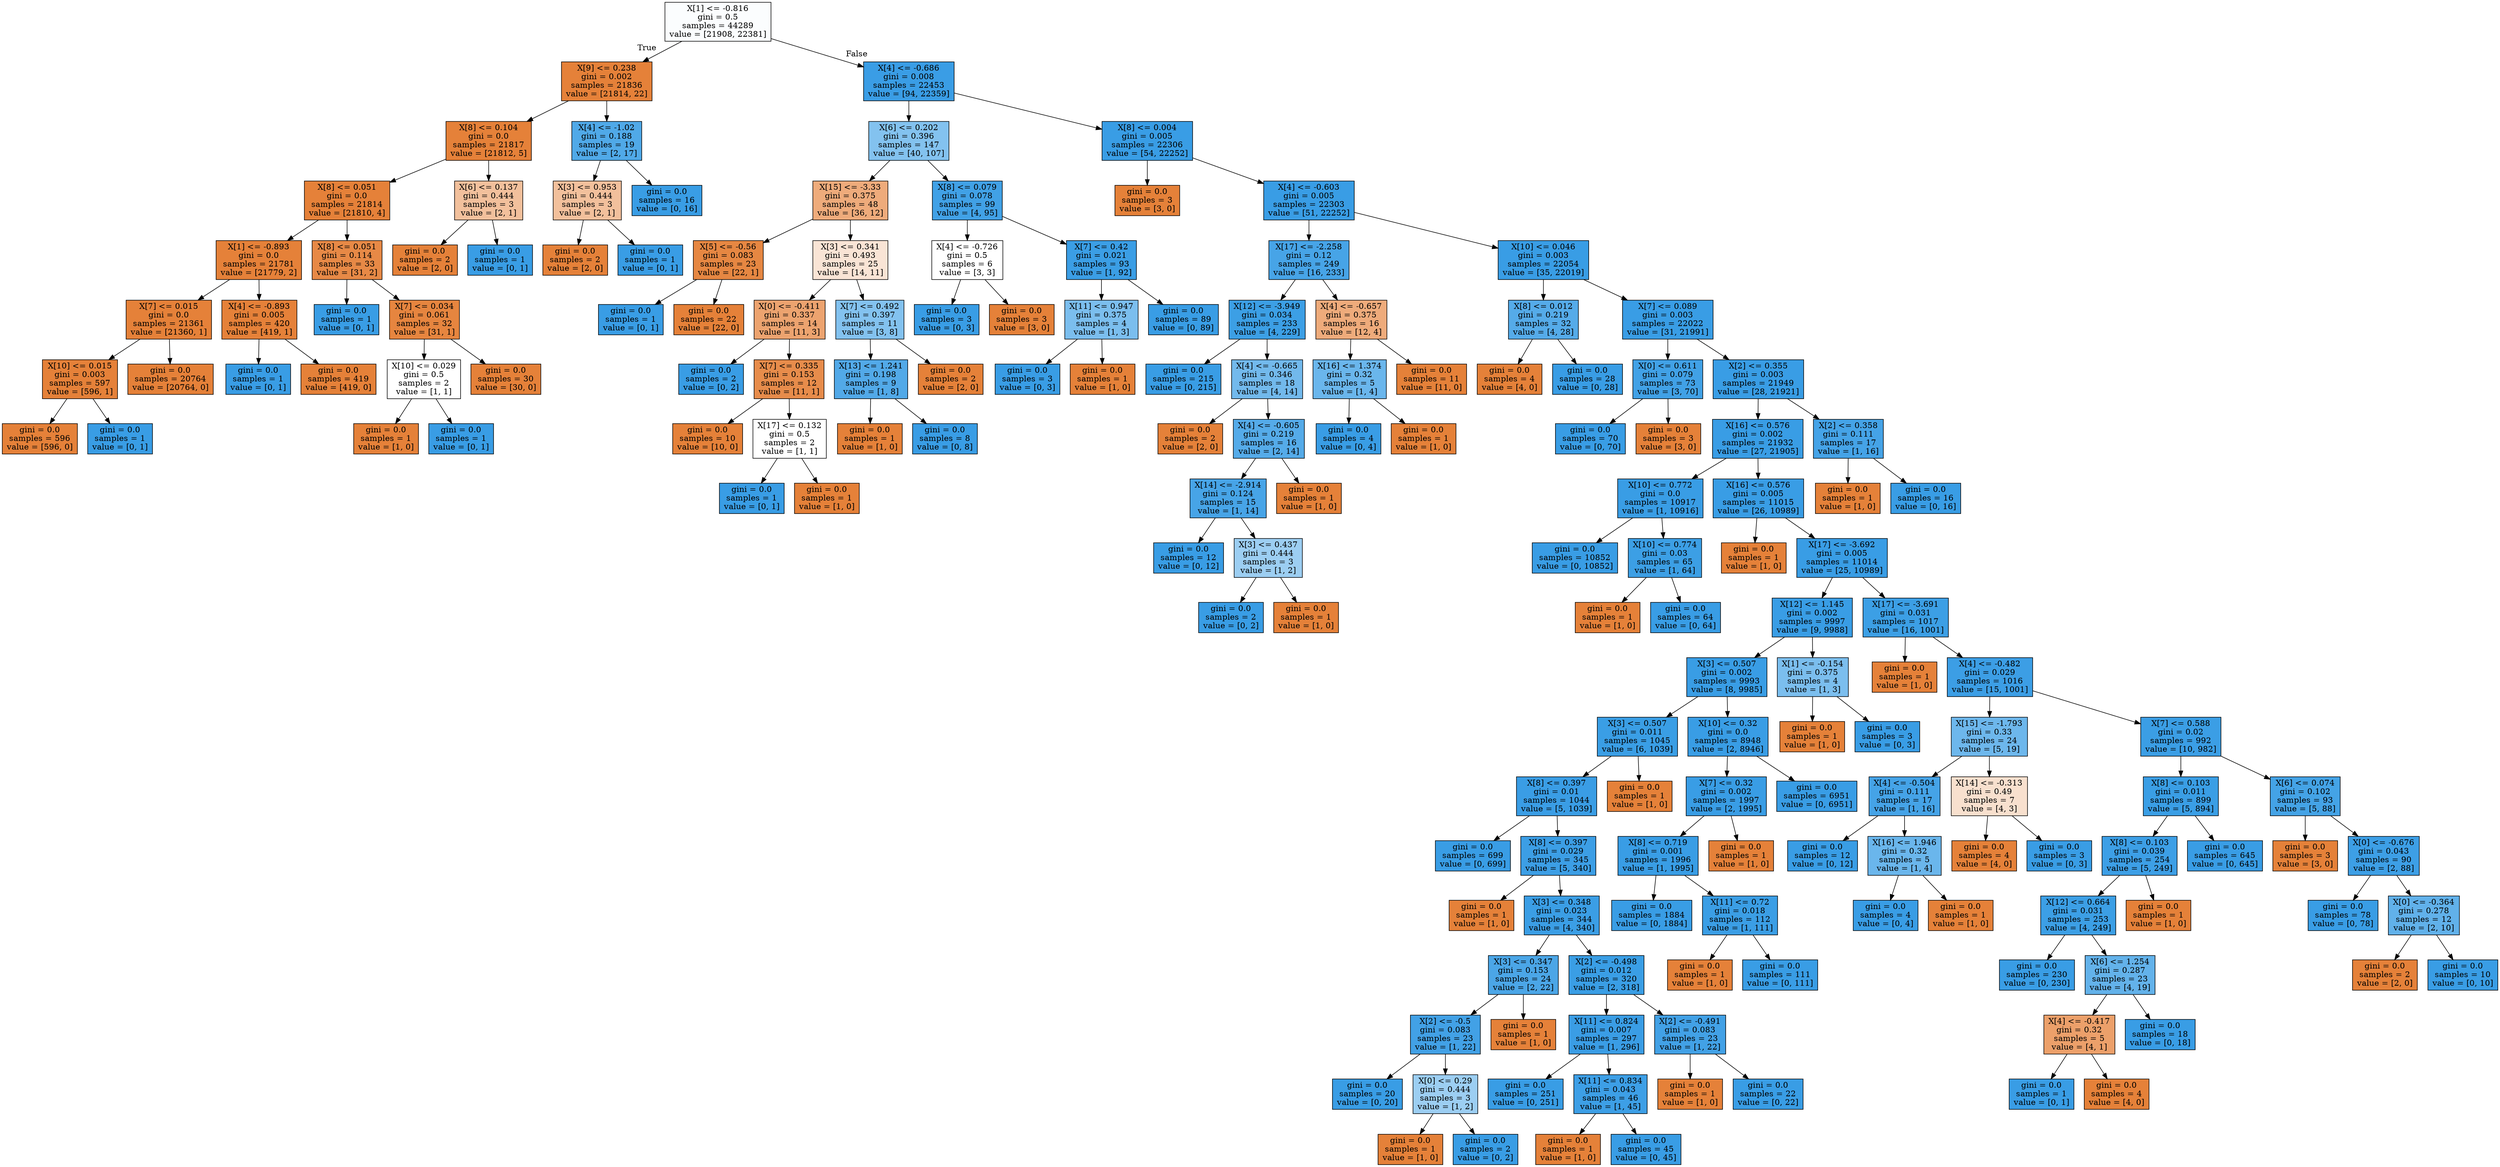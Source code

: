 digraph Tree {
node [shape=box, style="filled", color="black"] ;
0 [label="X[1] <= -0.816\ngini = 0.5\nsamples = 44289\nvalue = [21908, 22381]", fillcolor="#fbfdfe"] ;
1 [label="X[9] <= 0.238\ngini = 0.002\nsamples = 21836\nvalue = [21814, 22]", fillcolor="#e58139"] ;
0 -> 1 [labeldistance=2.5, labelangle=45, headlabel="True"] ;
2 [label="X[8] <= 0.104\ngini = 0.0\nsamples = 21817\nvalue = [21812, 5]", fillcolor="#e58139"] ;
1 -> 2 ;
3 [label="X[8] <= 0.051\ngini = 0.0\nsamples = 21814\nvalue = [21810, 4]", fillcolor="#e58139"] ;
2 -> 3 ;
4 [label="X[1] <= -0.893\ngini = 0.0\nsamples = 21781\nvalue = [21779, 2]", fillcolor="#e58139"] ;
3 -> 4 ;
5 [label="X[7] <= 0.015\ngini = 0.0\nsamples = 21361\nvalue = [21360, 1]", fillcolor="#e58139"] ;
4 -> 5 ;
6 [label="X[10] <= 0.015\ngini = 0.003\nsamples = 597\nvalue = [596, 1]", fillcolor="#e58139"] ;
5 -> 6 ;
7 [label="gini = 0.0\nsamples = 596\nvalue = [596, 0]", fillcolor="#e58139"] ;
6 -> 7 ;
8 [label="gini = 0.0\nsamples = 1\nvalue = [0, 1]", fillcolor="#399de5"] ;
6 -> 8 ;
9 [label="gini = 0.0\nsamples = 20764\nvalue = [20764, 0]", fillcolor="#e58139"] ;
5 -> 9 ;
10 [label="X[4] <= -0.893\ngini = 0.005\nsamples = 420\nvalue = [419, 1]", fillcolor="#e58139"] ;
4 -> 10 ;
11 [label="gini = 0.0\nsamples = 1\nvalue = [0, 1]", fillcolor="#399de5"] ;
10 -> 11 ;
12 [label="gini = 0.0\nsamples = 419\nvalue = [419, 0]", fillcolor="#e58139"] ;
10 -> 12 ;
13 [label="X[8] <= 0.051\ngini = 0.114\nsamples = 33\nvalue = [31, 2]", fillcolor="#e78946"] ;
3 -> 13 ;
14 [label="gini = 0.0\nsamples = 1\nvalue = [0, 1]", fillcolor="#399de5"] ;
13 -> 14 ;
15 [label="X[7] <= 0.034\ngini = 0.061\nsamples = 32\nvalue = [31, 1]", fillcolor="#e6853f"] ;
13 -> 15 ;
16 [label="X[10] <= 0.029\ngini = 0.5\nsamples = 2\nvalue = [1, 1]", fillcolor="#ffffff"] ;
15 -> 16 ;
17 [label="gini = 0.0\nsamples = 1\nvalue = [1, 0]", fillcolor="#e58139"] ;
16 -> 17 ;
18 [label="gini = 0.0\nsamples = 1\nvalue = [0, 1]", fillcolor="#399de5"] ;
16 -> 18 ;
19 [label="gini = 0.0\nsamples = 30\nvalue = [30, 0]", fillcolor="#e58139"] ;
15 -> 19 ;
20 [label="X[6] <= 0.137\ngini = 0.444\nsamples = 3\nvalue = [2, 1]", fillcolor="#f2c09c"] ;
2 -> 20 ;
21 [label="gini = 0.0\nsamples = 2\nvalue = [2, 0]", fillcolor="#e58139"] ;
20 -> 21 ;
22 [label="gini = 0.0\nsamples = 1\nvalue = [0, 1]", fillcolor="#399de5"] ;
20 -> 22 ;
23 [label="X[4] <= -1.02\ngini = 0.188\nsamples = 19\nvalue = [2, 17]", fillcolor="#50a9e8"] ;
1 -> 23 ;
24 [label="X[3] <= 0.953\ngini = 0.444\nsamples = 3\nvalue = [2, 1]", fillcolor="#f2c09c"] ;
23 -> 24 ;
25 [label="gini = 0.0\nsamples = 2\nvalue = [2, 0]", fillcolor="#e58139"] ;
24 -> 25 ;
26 [label="gini = 0.0\nsamples = 1\nvalue = [0, 1]", fillcolor="#399de5"] ;
24 -> 26 ;
27 [label="gini = 0.0\nsamples = 16\nvalue = [0, 16]", fillcolor="#399de5"] ;
23 -> 27 ;
28 [label="X[4] <= -0.686\ngini = 0.008\nsamples = 22453\nvalue = [94, 22359]", fillcolor="#3a9de5"] ;
0 -> 28 [labeldistance=2.5, labelangle=-45, headlabel="False"] ;
29 [label="X[6] <= 0.202\ngini = 0.396\nsamples = 147\nvalue = [40, 107]", fillcolor="#83c2ef"] ;
28 -> 29 ;
30 [label="X[15] <= -3.33\ngini = 0.375\nsamples = 48\nvalue = [36, 12]", fillcolor="#eeab7b"] ;
29 -> 30 ;
31 [label="X[5] <= -0.56\ngini = 0.083\nsamples = 23\nvalue = [22, 1]", fillcolor="#e68742"] ;
30 -> 31 ;
32 [label="gini = 0.0\nsamples = 1\nvalue = [0, 1]", fillcolor="#399de5"] ;
31 -> 32 ;
33 [label="gini = 0.0\nsamples = 22\nvalue = [22, 0]", fillcolor="#e58139"] ;
31 -> 33 ;
34 [label="X[3] <= 0.341\ngini = 0.493\nsamples = 25\nvalue = [14, 11]", fillcolor="#f9e4d5"] ;
30 -> 34 ;
35 [label="X[0] <= -0.411\ngini = 0.337\nsamples = 14\nvalue = [11, 3]", fillcolor="#eca36f"] ;
34 -> 35 ;
36 [label="gini = 0.0\nsamples = 2\nvalue = [0, 2]", fillcolor="#399de5"] ;
35 -> 36 ;
37 [label="X[7] <= 0.335\ngini = 0.153\nsamples = 12\nvalue = [11, 1]", fillcolor="#e78c4b"] ;
35 -> 37 ;
38 [label="gini = 0.0\nsamples = 10\nvalue = [10, 0]", fillcolor="#e58139"] ;
37 -> 38 ;
39 [label="X[17] <= 0.132\ngini = 0.5\nsamples = 2\nvalue = [1, 1]", fillcolor="#ffffff"] ;
37 -> 39 ;
40 [label="gini = 0.0\nsamples = 1\nvalue = [0, 1]", fillcolor="#399de5"] ;
39 -> 40 ;
41 [label="gini = 0.0\nsamples = 1\nvalue = [1, 0]", fillcolor="#e58139"] ;
39 -> 41 ;
42 [label="X[7] <= 0.492\ngini = 0.397\nsamples = 11\nvalue = [3, 8]", fillcolor="#83c2ef"] ;
34 -> 42 ;
43 [label="X[13] <= 1.241\ngini = 0.198\nsamples = 9\nvalue = [1, 8]", fillcolor="#52a9e8"] ;
42 -> 43 ;
44 [label="gini = 0.0\nsamples = 1\nvalue = [1, 0]", fillcolor="#e58139"] ;
43 -> 44 ;
45 [label="gini = 0.0\nsamples = 8\nvalue = [0, 8]", fillcolor="#399de5"] ;
43 -> 45 ;
46 [label="gini = 0.0\nsamples = 2\nvalue = [2, 0]", fillcolor="#e58139"] ;
42 -> 46 ;
47 [label="X[8] <= 0.079\ngini = 0.078\nsamples = 99\nvalue = [4, 95]", fillcolor="#41a1e6"] ;
29 -> 47 ;
48 [label="X[4] <= -0.726\ngini = 0.5\nsamples = 6\nvalue = [3, 3]", fillcolor="#ffffff"] ;
47 -> 48 ;
49 [label="gini = 0.0\nsamples = 3\nvalue = [0, 3]", fillcolor="#399de5"] ;
48 -> 49 ;
50 [label="gini = 0.0\nsamples = 3\nvalue = [3, 0]", fillcolor="#e58139"] ;
48 -> 50 ;
51 [label="X[7] <= 0.42\ngini = 0.021\nsamples = 93\nvalue = [1, 92]", fillcolor="#3b9ee5"] ;
47 -> 51 ;
52 [label="X[11] <= 0.947\ngini = 0.375\nsamples = 4\nvalue = [1, 3]", fillcolor="#7bbeee"] ;
51 -> 52 ;
53 [label="gini = 0.0\nsamples = 3\nvalue = [0, 3]", fillcolor="#399de5"] ;
52 -> 53 ;
54 [label="gini = 0.0\nsamples = 1\nvalue = [1, 0]", fillcolor="#e58139"] ;
52 -> 54 ;
55 [label="gini = 0.0\nsamples = 89\nvalue = [0, 89]", fillcolor="#399de5"] ;
51 -> 55 ;
56 [label="X[8] <= 0.004\ngini = 0.005\nsamples = 22306\nvalue = [54, 22252]", fillcolor="#399de5"] ;
28 -> 56 ;
57 [label="gini = 0.0\nsamples = 3\nvalue = [3, 0]", fillcolor="#e58139"] ;
56 -> 57 ;
58 [label="X[4] <= -0.603\ngini = 0.005\nsamples = 22303\nvalue = [51, 22252]", fillcolor="#399de5"] ;
56 -> 58 ;
59 [label="X[17] <= -2.258\ngini = 0.12\nsamples = 249\nvalue = [16, 233]", fillcolor="#47a4e7"] ;
58 -> 59 ;
60 [label="X[12] <= -3.949\ngini = 0.034\nsamples = 233\nvalue = [4, 229]", fillcolor="#3c9fe5"] ;
59 -> 60 ;
61 [label="gini = 0.0\nsamples = 215\nvalue = [0, 215]", fillcolor="#399de5"] ;
60 -> 61 ;
62 [label="X[4] <= -0.665\ngini = 0.346\nsamples = 18\nvalue = [4, 14]", fillcolor="#72b9ec"] ;
60 -> 62 ;
63 [label="gini = 0.0\nsamples = 2\nvalue = [2, 0]", fillcolor="#e58139"] ;
62 -> 63 ;
64 [label="X[4] <= -0.605\ngini = 0.219\nsamples = 16\nvalue = [2, 14]", fillcolor="#55abe9"] ;
62 -> 64 ;
65 [label="X[14] <= -2.914\ngini = 0.124\nsamples = 15\nvalue = [1, 14]", fillcolor="#47a4e7"] ;
64 -> 65 ;
66 [label="gini = 0.0\nsamples = 12\nvalue = [0, 12]", fillcolor="#399de5"] ;
65 -> 66 ;
67 [label="X[3] <= 0.437\ngini = 0.444\nsamples = 3\nvalue = [1, 2]", fillcolor="#9ccef2"] ;
65 -> 67 ;
68 [label="gini = 0.0\nsamples = 2\nvalue = [0, 2]", fillcolor="#399de5"] ;
67 -> 68 ;
69 [label="gini = 0.0\nsamples = 1\nvalue = [1, 0]", fillcolor="#e58139"] ;
67 -> 69 ;
70 [label="gini = 0.0\nsamples = 1\nvalue = [1, 0]", fillcolor="#e58139"] ;
64 -> 70 ;
71 [label="X[4] <= -0.657\ngini = 0.375\nsamples = 16\nvalue = [12, 4]", fillcolor="#eeab7b"] ;
59 -> 71 ;
72 [label="X[16] <= 1.374\ngini = 0.32\nsamples = 5\nvalue = [1, 4]", fillcolor="#6ab6ec"] ;
71 -> 72 ;
73 [label="gini = 0.0\nsamples = 4\nvalue = [0, 4]", fillcolor="#399de5"] ;
72 -> 73 ;
74 [label="gini = 0.0\nsamples = 1\nvalue = [1, 0]", fillcolor="#e58139"] ;
72 -> 74 ;
75 [label="gini = 0.0\nsamples = 11\nvalue = [11, 0]", fillcolor="#e58139"] ;
71 -> 75 ;
76 [label="X[10] <= 0.046\ngini = 0.003\nsamples = 22054\nvalue = [35, 22019]", fillcolor="#399de5"] ;
58 -> 76 ;
77 [label="X[8] <= 0.012\ngini = 0.219\nsamples = 32\nvalue = [4, 28]", fillcolor="#55abe9"] ;
76 -> 77 ;
78 [label="gini = 0.0\nsamples = 4\nvalue = [4, 0]", fillcolor="#e58139"] ;
77 -> 78 ;
79 [label="gini = 0.0\nsamples = 28\nvalue = [0, 28]", fillcolor="#399de5"] ;
77 -> 79 ;
80 [label="X[7] <= 0.089\ngini = 0.003\nsamples = 22022\nvalue = [31, 21991]", fillcolor="#399de5"] ;
76 -> 80 ;
81 [label="X[0] <= 0.611\ngini = 0.079\nsamples = 73\nvalue = [3, 70]", fillcolor="#41a1e6"] ;
80 -> 81 ;
82 [label="gini = 0.0\nsamples = 70\nvalue = [0, 70]", fillcolor="#399de5"] ;
81 -> 82 ;
83 [label="gini = 0.0\nsamples = 3\nvalue = [3, 0]", fillcolor="#e58139"] ;
81 -> 83 ;
84 [label="X[2] <= 0.355\ngini = 0.003\nsamples = 21949\nvalue = [28, 21921]", fillcolor="#399de5"] ;
80 -> 84 ;
85 [label="X[16] <= 0.576\ngini = 0.002\nsamples = 21932\nvalue = [27, 21905]", fillcolor="#399de5"] ;
84 -> 85 ;
86 [label="X[10] <= 0.772\ngini = 0.0\nsamples = 10917\nvalue = [1, 10916]", fillcolor="#399de5"] ;
85 -> 86 ;
87 [label="gini = 0.0\nsamples = 10852\nvalue = [0, 10852]", fillcolor="#399de5"] ;
86 -> 87 ;
88 [label="X[10] <= 0.774\ngini = 0.03\nsamples = 65\nvalue = [1, 64]", fillcolor="#3c9fe5"] ;
86 -> 88 ;
89 [label="gini = 0.0\nsamples = 1\nvalue = [1, 0]", fillcolor="#e58139"] ;
88 -> 89 ;
90 [label="gini = 0.0\nsamples = 64\nvalue = [0, 64]", fillcolor="#399de5"] ;
88 -> 90 ;
91 [label="X[16] <= 0.576\ngini = 0.005\nsamples = 11015\nvalue = [26, 10989]", fillcolor="#399de5"] ;
85 -> 91 ;
92 [label="gini = 0.0\nsamples = 1\nvalue = [1, 0]", fillcolor="#e58139"] ;
91 -> 92 ;
93 [label="X[17] <= -3.692\ngini = 0.005\nsamples = 11014\nvalue = [25, 10989]", fillcolor="#399de5"] ;
91 -> 93 ;
94 [label="X[12] <= 1.145\ngini = 0.002\nsamples = 9997\nvalue = [9, 9988]", fillcolor="#399de5"] ;
93 -> 94 ;
95 [label="X[3] <= 0.507\ngini = 0.002\nsamples = 9993\nvalue = [8, 9985]", fillcolor="#399de5"] ;
94 -> 95 ;
96 [label="X[3] <= 0.507\ngini = 0.011\nsamples = 1045\nvalue = [6, 1039]", fillcolor="#3a9ee5"] ;
95 -> 96 ;
97 [label="X[8] <= 0.397\ngini = 0.01\nsamples = 1044\nvalue = [5, 1039]", fillcolor="#3a9de5"] ;
96 -> 97 ;
98 [label="gini = 0.0\nsamples = 699\nvalue = [0, 699]", fillcolor="#399de5"] ;
97 -> 98 ;
99 [label="X[8] <= 0.397\ngini = 0.029\nsamples = 345\nvalue = [5, 340]", fillcolor="#3c9ee5"] ;
97 -> 99 ;
100 [label="gini = 0.0\nsamples = 1\nvalue = [1, 0]", fillcolor="#e58139"] ;
99 -> 100 ;
101 [label="X[3] <= 0.348\ngini = 0.023\nsamples = 344\nvalue = [4, 340]", fillcolor="#3b9ee5"] ;
99 -> 101 ;
102 [label="X[3] <= 0.347\ngini = 0.153\nsamples = 24\nvalue = [2, 22]", fillcolor="#4ba6e7"] ;
101 -> 102 ;
103 [label="X[2] <= -0.5\ngini = 0.083\nsamples = 23\nvalue = [1, 22]", fillcolor="#42a1e6"] ;
102 -> 103 ;
104 [label="gini = 0.0\nsamples = 20\nvalue = [0, 20]", fillcolor="#399de5"] ;
103 -> 104 ;
105 [label="X[0] <= 0.29\ngini = 0.444\nsamples = 3\nvalue = [1, 2]", fillcolor="#9ccef2"] ;
103 -> 105 ;
106 [label="gini = 0.0\nsamples = 1\nvalue = [1, 0]", fillcolor="#e58139"] ;
105 -> 106 ;
107 [label="gini = 0.0\nsamples = 2\nvalue = [0, 2]", fillcolor="#399de5"] ;
105 -> 107 ;
108 [label="gini = 0.0\nsamples = 1\nvalue = [1, 0]", fillcolor="#e58139"] ;
102 -> 108 ;
109 [label="X[2] <= -0.498\ngini = 0.012\nsamples = 320\nvalue = [2, 318]", fillcolor="#3a9ee5"] ;
101 -> 109 ;
110 [label="X[11] <= 0.824\ngini = 0.007\nsamples = 297\nvalue = [1, 296]", fillcolor="#3a9de5"] ;
109 -> 110 ;
111 [label="gini = 0.0\nsamples = 251\nvalue = [0, 251]", fillcolor="#399de5"] ;
110 -> 111 ;
112 [label="X[11] <= 0.834\ngini = 0.043\nsamples = 46\nvalue = [1, 45]", fillcolor="#3d9fe6"] ;
110 -> 112 ;
113 [label="gini = 0.0\nsamples = 1\nvalue = [1, 0]", fillcolor="#e58139"] ;
112 -> 113 ;
114 [label="gini = 0.0\nsamples = 45\nvalue = [0, 45]", fillcolor="#399de5"] ;
112 -> 114 ;
115 [label="X[2] <= -0.491\ngini = 0.083\nsamples = 23\nvalue = [1, 22]", fillcolor="#42a1e6"] ;
109 -> 115 ;
116 [label="gini = 0.0\nsamples = 1\nvalue = [1, 0]", fillcolor="#e58139"] ;
115 -> 116 ;
117 [label="gini = 0.0\nsamples = 22\nvalue = [0, 22]", fillcolor="#399de5"] ;
115 -> 117 ;
118 [label="gini = 0.0\nsamples = 1\nvalue = [1, 0]", fillcolor="#e58139"] ;
96 -> 118 ;
119 [label="X[10] <= 0.32\ngini = 0.0\nsamples = 8948\nvalue = [2, 8946]", fillcolor="#399de5"] ;
95 -> 119 ;
120 [label="X[7] <= 0.32\ngini = 0.002\nsamples = 1997\nvalue = [2, 1995]", fillcolor="#399de5"] ;
119 -> 120 ;
121 [label="X[8] <= 0.719\ngini = 0.001\nsamples = 1996\nvalue = [1, 1995]", fillcolor="#399de5"] ;
120 -> 121 ;
122 [label="gini = 0.0\nsamples = 1884\nvalue = [0, 1884]", fillcolor="#399de5"] ;
121 -> 122 ;
123 [label="X[11] <= 0.72\ngini = 0.018\nsamples = 112\nvalue = [1, 111]", fillcolor="#3b9ee5"] ;
121 -> 123 ;
124 [label="gini = 0.0\nsamples = 1\nvalue = [1, 0]", fillcolor="#e58139"] ;
123 -> 124 ;
125 [label="gini = 0.0\nsamples = 111\nvalue = [0, 111]", fillcolor="#399de5"] ;
123 -> 125 ;
126 [label="gini = 0.0\nsamples = 1\nvalue = [1, 0]", fillcolor="#e58139"] ;
120 -> 126 ;
127 [label="gini = 0.0\nsamples = 6951\nvalue = [0, 6951]", fillcolor="#399de5"] ;
119 -> 127 ;
128 [label="X[1] <= -0.154\ngini = 0.375\nsamples = 4\nvalue = [1, 3]", fillcolor="#7bbeee"] ;
94 -> 128 ;
129 [label="gini = 0.0\nsamples = 1\nvalue = [1, 0]", fillcolor="#e58139"] ;
128 -> 129 ;
130 [label="gini = 0.0\nsamples = 3\nvalue = [0, 3]", fillcolor="#399de5"] ;
128 -> 130 ;
131 [label="X[17] <= -3.691\ngini = 0.031\nsamples = 1017\nvalue = [16, 1001]", fillcolor="#3c9fe5"] ;
93 -> 131 ;
132 [label="gini = 0.0\nsamples = 1\nvalue = [1, 0]", fillcolor="#e58139"] ;
131 -> 132 ;
133 [label="X[4] <= -0.482\ngini = 0.029\nsamples = 1016\nvalue = [15, 1001]", fillcolor="#3c9ee5"] ;
131 -> 133 ;
134 [label="X[15] <= -1.793\ngini = 0.33\nsamples = 24\nvalue = [5, 19]", fillcolor="#6db7ec"] ;
133 -> 134 ;
135 [label="X[4] <= -0.504\ngini = 0.111\nsamples = 17\nvalue = [1, 16]", fillcolor="#45a3e7"] ;
134 -> 135 ;
136 [label="gini = 0.0\nsamples = 12\nvalue = [0, 12]", fillcolor="#399de5"] ;
135 -> 136 ;
137 [label="X[16] <= 1.946\ngini = 0.32\nsamples = 5\nvalue = [1, 4]", fillcolor="#6ab6ec"] ;
135 -> 137 ;
138 [label="gini = 0.0\nsamples = 4\nvalue = [0, 4]", fillcolor="#399de5"] ;
137 -> 138 ;
139 [label="gini = 0.0\nsamples = 1\nvalue = [1, 0]", fillcolor="#e58139"] ;
137 -> 139 ;
140 [label="X[14] <= -0.313\ngini = 0.49\nsamples = 7\nvalue = [4, 3]", fillcolor="#f8e0ce"] ;
134 -> 140 ;
141 [label="gini = 0.0\nsamples = 4\nvalue = [4, 0]", fillcolor="#e58139"] ;
140 -> 141 ;
142 [label="gini = 0.0\nsamples = 3\nvalue = [0, 3]", fillcolor="#399de5"] ;
140 -> 142 ;
143 [label="X[7] <= 0.588\ngini = 0.02\nsamples = 992\nvalue = [10, 982]", fillcolor="#3b9ee5"] ;
133 -> 143 ;
144 [label="X[8] <= 0.103\ngini = 0.011\nsamples = 899\nvalue = [5, 894]", fillcolor="#3a9ee5"] ;
143 -> 144 ;
145 [label="X[8] <= 0.103\ngini = 0.039\nsamples = 254\nvalue = [5, 249]", fillcolor="#3d9fe6"] ;
144 -> 145 ;
146 [label="X[12] <= 0.664\ngini = 0.031\nsamples = 253\nvalue = [4, 249]", fillcolor="#3c9fe5"] ;
145 -> 146 ;
147 [label="gini = 0.0\nsamples = 230\nvalue = [0, 230]", fillcolor="#399de5"] ;
146 -> 147 ;
148 [label="X[6] <= 1.254\ngini = 0.287\nsamples = 23\nvalue = [4, 19]", fillcolor="#63b2ea"] ;
146 -> 148 ;
149 [label="X[4] <= -0.417\ngini = 0.32\nsamples = 5\nvalue = [4, 1]", fillcolor="#eca06a"] ;
148 -> 149 ;
150 [label="gini = 0.0\nsamples = 1\nvalue = [0, 1]", fillcolor="#399de5"] ;
149 -> 150 ;
151 [label="gini = 0.0\nsamples = 4\nvalue = [4, 0]", fillcolor="#e58139"] ;
149 -> 151 ;
152 [label="gini = 0.0\nsamples = 18\nvalue = [0, 18]", fillcolor="#399de5"] ;
148 -> 152 ;
153 [label="gini = 0.0\nsamples = 1\nvalue = [1, 0]", fillcolor="#e58139"] ;
145 -> 153 ;
154 [label="gini = 0.0\nsamples = 645\nvalue = [0, 645]", fillcolor="#399de5"] ;
144 -> 154 ;
155 [label="X[6] <= 0.074\ngini = 0.102\nsamples = 93\nvalue = [5, 88]", fillcolor="#44a3e6"] ;
143 -> 155 ;
156 [label="gini = 0.0\nsamples = 3\nvalue = [3, 0]", fillcolor="#e58139"] ;
155 -> 156 ;
157 [label="X[0] <= -0.676\ngini = 0.043\nsamples = 90\nvalue = [2, 88]", fillcolor="#3d9fe6"] ;
155 -> 157 ;
158 [label="gini = 0.0\nsamples = 78\nvalue = [0, 78]", fillcolor="#399de5"] ;
157 -> 158 ;
159 [label="X[0] <= -0.364\ngini = 0.278\nsamples = 12\nvalue = [2, 10]", fillcolor="#61b1ea"] ;
157 -> 159 ;
160 [label="gini = 0.0\nsamples = 2\nvalue = [2, 0]", fillcolor="#e58139"] ;
159 -> 160 ;
161 [label="gini = 0.0\nsamples = 10\nvalue = [0, 10]", fillcolor="#399de5"] ;
159 -> 161 ;
162 [label="X[2] <= 0.358\ngini = 0.111\nsamples = 17\nvalue = [1, 16]", fillcolor="#45a3e7"] ;
84 -> 162 ;
163 [label="gini = 0.0\nsamples = 1\nvalue = [1, 0]", fillcolor="#e58139"] ;
162 -> 163 ;
164 [label="gini = 0.0\nsamples = 16\nvalue = [0, 16]", fillcolor="#399de5"] ;
162 -> 164 ;
}
